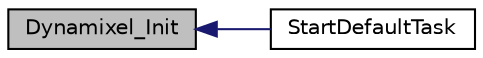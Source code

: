 digraph "Dynamixel_Init"
{
  edge [fontname="Helvetica",fontsize="10",labelfontname="Helvetica",labelfontsize="10"];
  node [fontname="Helvetica",fontsize="10",shape=record];
  rankdir="LR";
  Node1 [label="Dynamixel_Init",height=0.2,width=0.4,color="black", fillcolor="grey75", style="filled", fontcolor="black"];
  Node1 -> Node2 [dir="back",color="midnightblue",fontsize="10",style="solid",fontname="Helvetica"];
  Node2 [label="StartDefaultTask",height=0.2,width=0.4,color="black", fillcolor="white", style="filled",URL="$group___threads.html#ga016544463b4842ced7191baf8f449cea",tooltip="This function is executed in the context of the defaultTask thread. It initializes all data structure..."];
}

